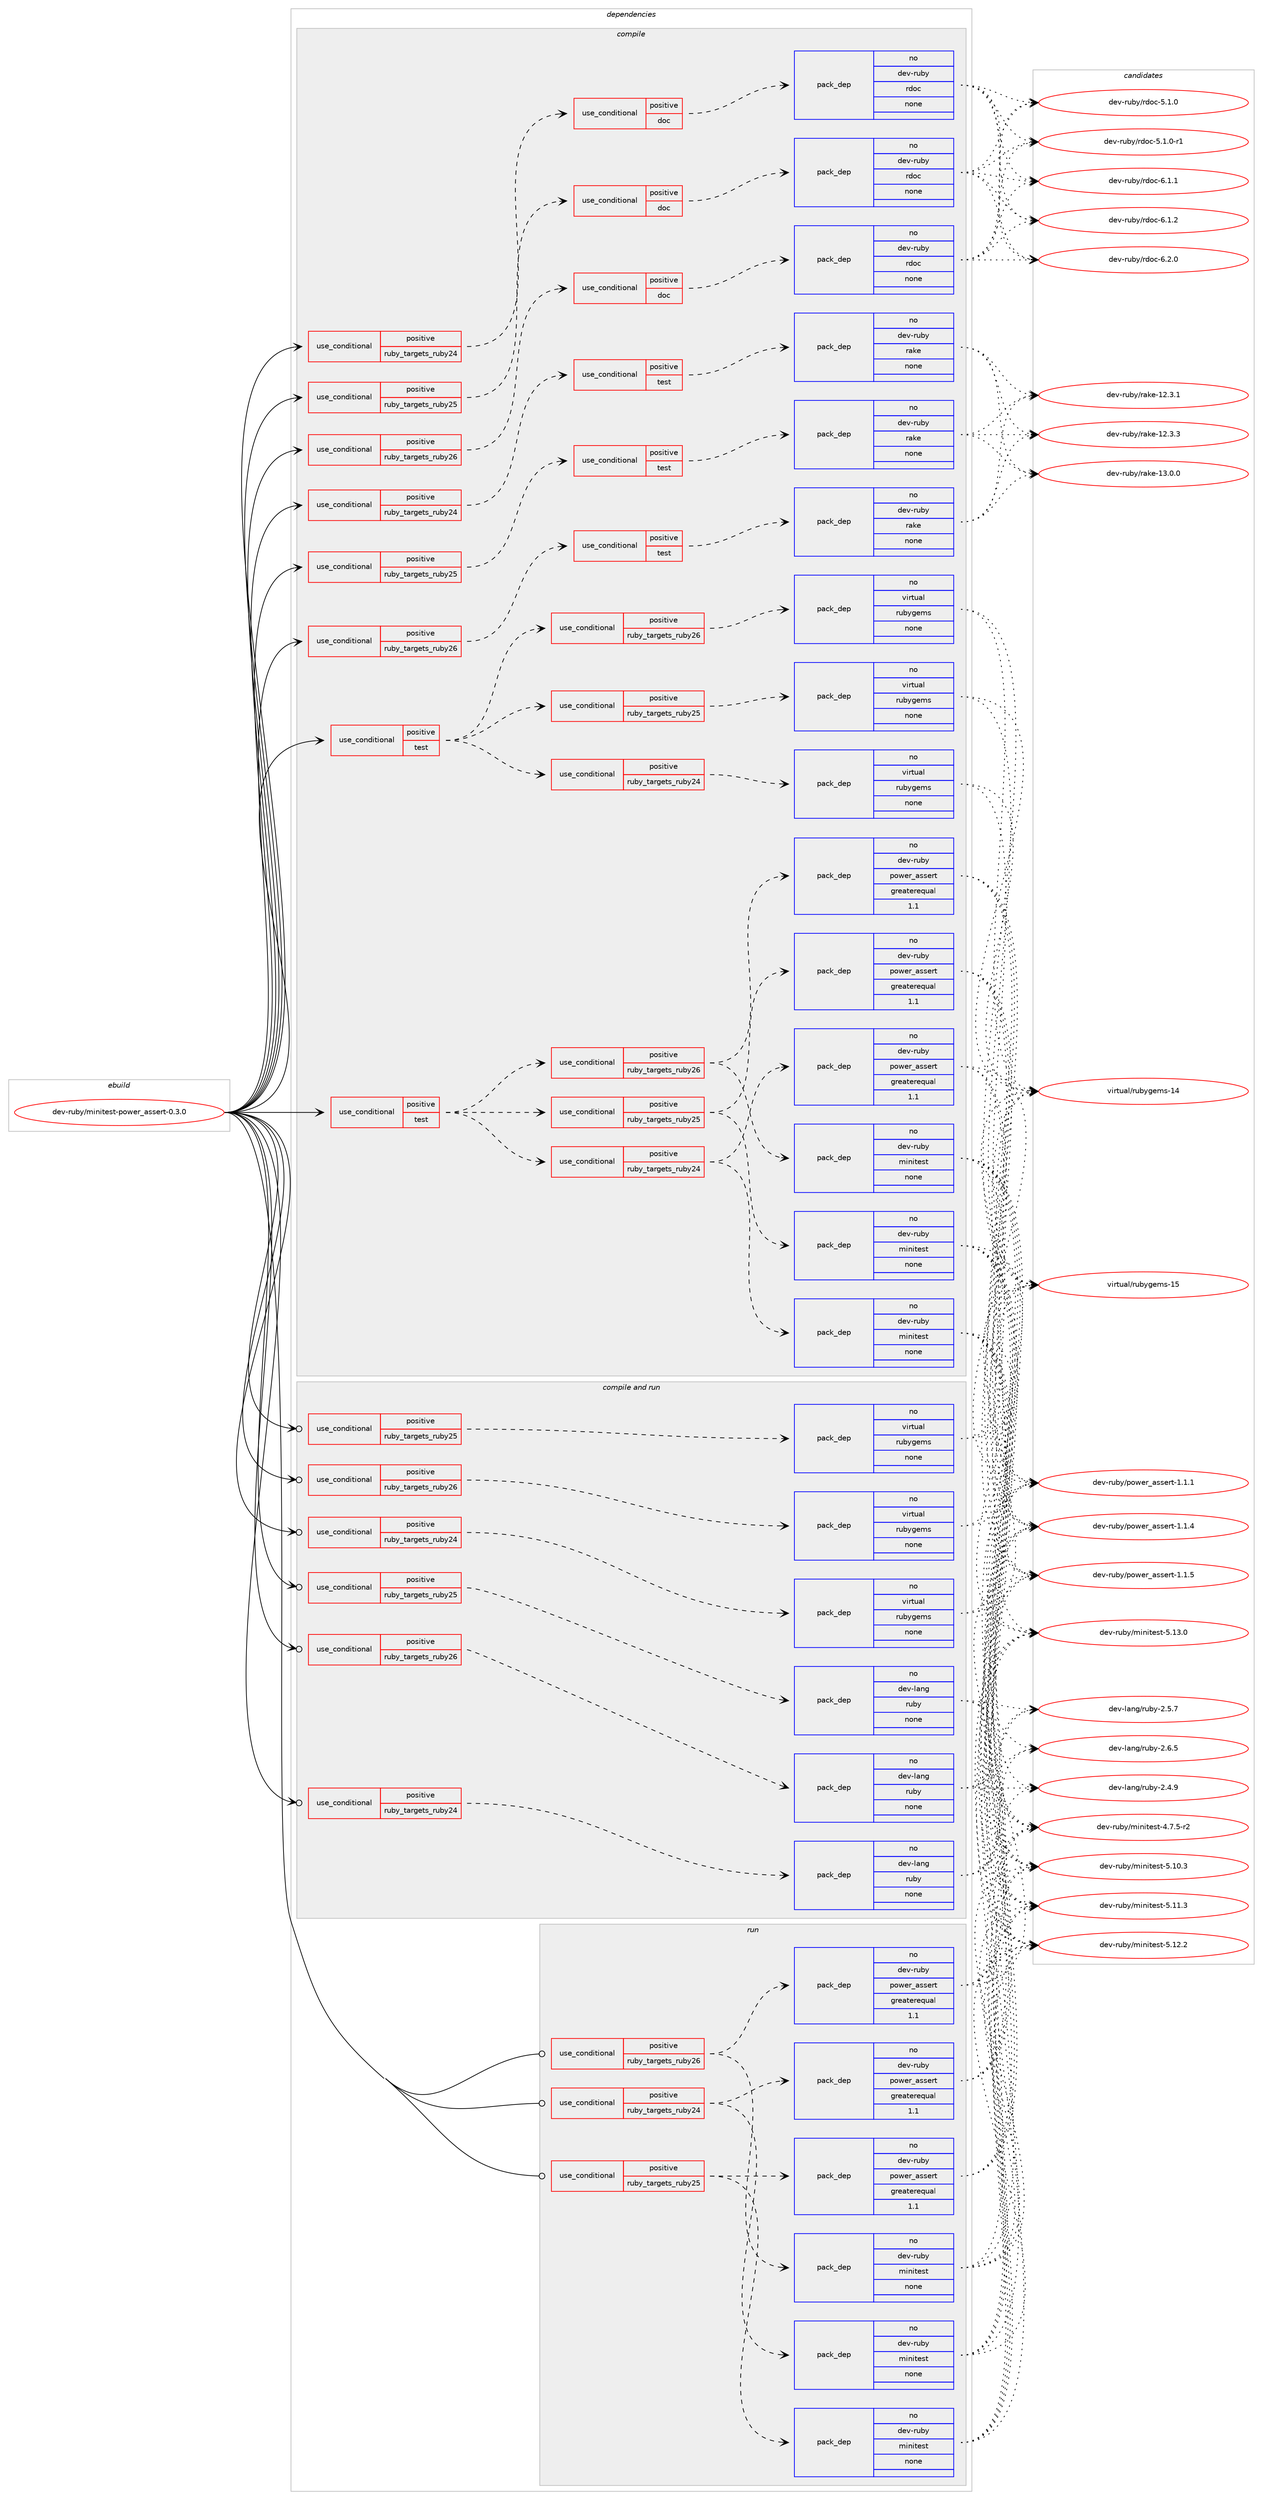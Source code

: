 digraph prolog {

# *************
# Graph options
# *************

newrank=true;
concentrate=true;
compound=true;
graph [rankdir=LR,fontname=Helvetica,fontsize=10,ranksep=1.5];#, ranksep=2.5, nodesep=0.2];
edge  [arrowhead=vee];
node  [fontname=Helvetica,fontsize=10];

# **********
# The ebuild
# **********

subgraph cluster_leftcol {
color=gray;
rank=same;
label=<<i>ebuild</i>>;
id [label="dev-ruby/minitest-power_assert-0.3.0", color=red, width=4, href="../dev-ruby/minitest-power_assert-0.3.0.svg"];
}

# ****************
# The dependencies
# ****************

subgraph cluster_midcol {
color=gray;
label=<<i>dependencies</i>>;
subgraph cluster_compile {
fillcolor="#eeeeee";
style=filled;
label=<<i>compile</i>>;
subgraph cond167976 {
dependency696019 [label=<<TABLE BORDER="0" CELLBORDER="1" CELLSPACING="0" CELLPADDING="4"><TR><TD ROWSPAN="3" CELLPADDING="10">use_conditional</TD></TR><TR><TD>positive</TD></TR><TR><TD>ruby_targets_ruby24</TD></TR></TABLE>>, shape=none, color=red];
subgraph cond167977 {
dependency696020 [label=<<TABLE BORDER="0" CELLBORDER="1" CELLSPACING="0" CELLPADDING="4"><TR><TD ROWSPAN="3" CELLPADDING="10">use_conditional</TD></TR><TR><TD>positive</TD></TR><TR><TD>doc</TD></TR></TABLE>>, shape=none, color=red];
subgraph pack516058 {
dependency696021 [label=<<TABLE BORDER="0" CELLBORDER="1" CELLSPACING="0" CELLPADDING="4" WIDTH="220"><TR><TD ROWSPAN="6" CELLPADDING="30">pack_dep</TD></TR><TR><TD WIDTH="110">no</TD></TR><TR><TD>dev-ruby</TD></TR><TR><TD>rdoc</TD></TR><TR><TD>none</TD></TR><TR><TD></TD></TR></TABLE>>, shape=none, color=blue];
}
dependency696020:e -> dependency696021:w [weight=20,style="dashed",arrowhead="vee"];
}
dependency696019:e -> dependency696020:w [weight=20,style="dashed",arrowhead="vee"];
}
id:e -> dependency696019:w [weight=20,style="solid",arrowhead="vee"];
subgraph cond167978 {
dependency696022 [label=<<TABLE BORDER="0" CELLBORDER="1" CELLSPACING="0" CELLPADDING="4"><TR><TD ROWSPAN="3" CELLPADDING="10">use_conditional</TD></TR><TR><TD>positive</TD></TR><TR><TD>ruby_targets_ruby24</TD></TR></TABLE>>, shape=none, color=red];
subgraph cond167979 {
dependency696023 [label=<<TABLE BORDER="0" CELLBORDER="1" CELLSPACING="0" CELLPADDING="4"><TR><TD ROWSPAN="3" CELLPADDING="10">use_conditional</TD></TR><TR><TD>positive</TD></TR><TR><TD>test</TD></TR></TABLE>>, shape=none, color=red];
subgraph pack516059 {
dependency696024 [label=<<TABLE BORDER="0" CELLBORDER="1" CELLSPACING="0" CELLPADDING="4" WIDTH="220"><TR><TD ROWSPAN="6" CELLPADDING="30">pack_dep</TD></TR><TR><TD WIDTH="110">no</TD></TR><TR><TD>dev-ruby</TD></TR><TR><TD>rake</TD></TR><TR><TD>none</TD></TR><TR><TD></TD></TR></TABLE>>, shape=none, color=blue];
}
dependency696023:e -> dependency696024:w [weight=20,style="dashed",arrowhead="vee"];
}
dependency696022:e -> dependency696023:w [weight=20,style="dashed",arrowhead="vee"];
}
id:e -> dependency696022:w [weight=20,style="solid",arrowhead="vee"];
subgraph cond167980 {
dependency696025 [label=<<TABLE BORDER="0" CELLBORDER="1" CELLSPACING="0" CELLPADDING="4"><TR><TD ROWSPAN="3" CELLPADDING="10">use_conditional</TD></TR><TR><TD>positive</TD></TR><TR><TD>ruby_targets_ruby25</TD></TR></TABLE>>, shape=none, color=red];
subgraph cond167981 {
dependency696026 [label=<<TABLE BORDER="0" CELLBORDER="1" CELLSPACING="0" CELLPADDING="4"><TR><TD ROWSPAN="3" CELLPADDING="10">use_conditional</TD></TR><TR><TD>positive</TD></TR><TR><TD>doc</TD></TR></TABLE>>, shape=none, color=red];
subgraph pack516060 {
dependency696027 [label=<<TABLE BORDER="0" CELLBORDER="1" CELLSPACING="0" CELLPADDING="4" WIDTH="220"><TR><TD ROWSPAN="6" CELLPADDING="30">pack_dep</TD></TR><TR><TD WIDTH="110">no</TD></TR><TR><TD>dev-ruby</TD></TR><TR><TD>rdoc</TD></TR><TR><TD>none</TD></TR><TR><TD></TD></TR></TABLE>>, shape=none, color=blue];
}
dependency696026:e -> dependency696027:w [weight=20,style="dashed",arrowhead="vee"];
}
dependency696025:e -> dependency696026:w [weight=20,style="dashed",arrowhead="vee"];
}
id:e -> dependency696025:w [weight=20,style="solid",arrowhead="vee"];
subgraph cond167982 {
dependency696028 [label=<<TABLE BORDER="0" CELLBORDER="1" CELLSPACING="0" CELLPADDING="4"><TR><TD ROWSPAN="3" CELLPADDING="10">use_conditional</TD></TR><TR><TD>positive</TD></TR><TR><TD>ruby_targets_ruby25</TD></TR></TABLE>>, shape=none, color=red];
subgraph cond167983 {
dependency696029 [label=<<TABLE BORDER="0" CELLBORDER="1" CELLSPACING="0" CELLPADDING="4"><TR><TD ROWSPAN="3" CELLPADDING="10">use_conditional</TD></TR><TR><TD>positive</TD></TR><TR><TD>test</TD></TR></TABLE>>, shape=none, color=red];
subgraph pack516061 {
dependency696030 [label=<<TABLE BORDER="0" CELLBORDER="1" CELLSPACING="0" CELLPADDING="4" WIDTH="220"><TR><TD ROWSPAN="6" CELLPADDING="30">pack_dep</TD></TR><TR><TD WIDTH="110">no</TD></TR><TR><TD>dev-ruby</TD></TR><TR><TD>rake</TD></TR><TR><TD>none</TD></TR><TR><TD></TD></TR></TABLE>>, shape=none, color=blue];
}
dependency696029:e -> dependency696030:w [weight=20,style="dashed",arrowhead="vee"];
}
dependency696028:e -> dependency696029:w [weight=20,style="dashed",arrowhead="vee"];
}
id:e -> dependency696028:w [weight=20,style="solid",arrowhead="vee"];
subgraph cond167984 {
dependency696031 [label=<<TABLE BORDER="0" CELLBORDER="1" CELLSPACING="0" CELLPADDING="4"><TR><TD ROWSPAN="3" CELLPADDING="10">use_conditional</TD></TR><TR><TD>positive</TD></TR><TR><TD>ruby_targets_ruby26</TD></TR></TABLE>>, shape=none, color=red];
subgraph cond167985 {
dependency696032 [label=<<TABLE BORDER="0" CELLBORDER="1" CELLSPACING="0" CELLPADDING="4"><TR><TD ROWSPAN="3" CELLPADDING="10">use_conditional</TD></TR><TR><TD>positive</TD></TR><TR><TD>doc</TD></TR></TABLE>>, shape=none, color=red];
subgraph pack516062 {
dependency696033 [label=<<TABLE BORDER="0" CELLBORDER="1" CELLSPACING="0" CELLPADDING="4" WIDTH="220"><TR><TD ROWSPAN="6" CELLPADDING="30">pack_dep</TD></TR><TR><TD WIDTH="110">no</TD></TR><TR><TD>dev-ruby</TD></TR><TR><TD>rdoc</TD></TR><TR><TD>none</TD></TR><TR><TD></TD></TR></TABLE>>, shape=none, color=blue];
}
dependency696032:e -> dependency696033:w [weight=20,style="dashed",arrowhead="vee"];
}
dependency696031:e -> dependency696032:w [weight=20,style="dashed",arrowhead="vee"];
}
id:e -> dependency696031:w [weight=20,style="solid",arrowhead="vee"];
subgraph cond167986 {
dependency696034 [label=<<TABLE BORDER="0" CELLBORDER="1" CELLSPACING="0" CELLPADDING="4"><TR><TD ROWSPAN="3" CELLPADDING="10">use_conditional</TD></TR><TR><TD>positive</TD></TR><TR><TD>ruby_targets_ruby26</TD></TR></TABLE>>, shape=none, color=red];
subgraph cond167987 {
dependency696035 [label=<<TABLE BORDER="0" CELLBORDER="1" CELLSPACING="0" CELLPADDING="4"><TR><TD ROWSPAN="3" CELLPADDING="10">use_conditional</TD></TR><TR><TD>positive</TD></TR><TR><TD>test</TD></TR></TABLE>>, shape=none, color=red];
subgraph pack516063 {
dependency696036 [label=<<TABLE BORDER="0" CELLBORDER="1" CELLSPACING="0" CELLPADDING="4" WIDTH="220"><TR><TD ROWSPAN="6" CELLPADDING="30">pack_dep</TD></TR><TR><TD WIDTH="110">no</TD></TR><TR><TD>dev-ruby</TD></TR><TR><TD>rake</TD></TR><TR><TD>none</TD></TR><TR><TD></TD></TR></TABLE>>, shape=none, color=blue];
}
dependency696035:e -> dependency696036:w [weight=20,style="dashed",arrowhead="vee"];
}
dependency696034:e -> dependency696035:w [weight=20,style="dashed",arrowhead="vee"];
}
id:e -> dependency696034:w [weight=20,style="solid",arrowhead="vee"];
subgraph cond167988 {
dependency696037 [label=<<TABLE BORDER="0" CELLBORDER="1" CELLSPACING="0" CELLPADDING="4"><TR><TD ROWSPAN="3" CELLPADDING="10">use_conditional</TD></TR><TR><TD>positive</TD></TR><TR><TD>test</TD></TR></TABLE>>, shape=none, color=red];
subgraph cond167989 {
dependency696038 [label=<<TABLE BORDER="0" CELLBORDER="1" CELLSPACING="0" CELLPADDING="4"><TR><TD ROWSPAN="3" CELLPADDING="10">use_conditional</TD></TR><TR><TD>positive</TD></TR><TR><TD>ruby_targets_ruby24</TD></TR></TABLE>>, shape=none, color=red];
subgraph pack516064 {
dependency696039 [label=<<TABLE BORDER="0" CELLBORDER="1" CELLSPACING="0" CELLPADDING="4" WIDTH="220"><TR><TD ROWSPAN="6" CELLPADDING="30">pack_dep</TD></TR><TR><TD WIDTH="110">no</TD></TR><TR><TD>dev-ruby</TD></TR><TR><TD>minitest</TD></TR><TR><TD>none</TD></TR><TR><TD></TD></TR></TABLE>>, shape=none, color=blue];
}
dependency696038:e -> dependency696039:w [weight=20,style="dashed",arrowhead="vee"];
subgraph pack516065 {
dependency696040 [label=<<TABLE BORDER="0" CELLBORDER="1" CELLSPACING="0" CELLPADDING="4" WIDTH="220"><TR><TD ROWSPAN="6" CELLPADDING="30">pack_dep</TD></TR><TR><TD WIDTH="110">no</TD></TR><TR><TD>dev-ruby</TD></TR><TR><TD>power_assert</TD></TR><TR><TD>greaterequal</TD></TR><TR><TD>1.1</TD></TR></TABLE>>, shape=none, color=blue];
}
dependency696038:e -> dependency696040:w [weight=20,style="dashed",arrowhead="vee"];
}
dependency696037:e -> dependency696038:w [weight=20,style="dashed",arrowhead="vee"];
subgraph cond167990 {
dependency696041 [label=<<TABLE BORDER="0" CELLBORDER="1" CELLSPACING="0" CELLPADDING="4"><TR><TD ROWSPAN="3" CELLPADDING="10">use_conditional</TD></TR><TR><TD>positive</TD></TR><TR><TD>ruby_targets_ruby25</TD></TR></TABLE>>, shape=none, color=red];
subgraph pack516066 {
dependency696042 [label=<<TABLE BORDER="0" CELLBORDER="1" CELLSPACING="0" CELLPADDING="4" WIDTH="220"><TR><TD ROWSPAN="6" CELLPADDING="30">pack_dep</TD></TR><TR><TD WIDTH="110">no</TD></TR><TR><TD>dev-ruby</TD></TR><TR><TD>minitest</TD></TR><TR><TD>none</TD></TR><TR><TD></TD></TR></TABLE>>, shape=none, color=blue];
}
dependency696041:e -> dependency696042:w [weight=20,style="dashed",arrowhead="vee"];
subgraph pack516067 {
dependency696043 [label=<<TABLE BORDER="0" CELLBORDER="1" CELLSPACING="0" CELLPADDING="4" WIDTH="220"><TR><TD ROWSPAN="6" CELLPADDING="30">pack_dep</TD></TR><TR><TD WIDTH="110">no</TD></TR><TR><TD>dev-ruby</TD></TR><TR><TD>power_assert</TD></TR><TR><TD>greaterequal</TD></TR><TR><TD>1.1</TD></TR></TABLE>>, shape=none, color=blue];
}
dependency696041:e -> dependency696043:w [weight=20,style="dashed",arrowhead="vee"];
}
dependency696037:e -> dependency696041:w [weight=20,style="dashed",arrowhead="vee"];
subgraph cond167991 {
dependency696044 [label=<<TABLE BORDER="0" CELLBORDER="1" CELLSPACING="0" CELLPADDING="4"><TR><TD ROWSPAN="3" CELLPADDING="10">use_conditional</TD></TR><TR><TD>positive</TD></TR><TR><TD>ruby_targets_ruby26</TD></TR></TABLE>>, shape=none, color=red];
subgraph pack516068 {
dependency696045 [label=<<TABLE BORDER="0" CELLBORDER="1" CELLSPACING="0" CELLPADDING="4" WIDTH="220"><TR><TD ROWSPAN="6" CELLPADDING="30">pack_dep</TD></TR><TR><TD WIDTH="110">no</TD></TR><TR><TD>dev-ruby</TD></TR><TR><TD>minitest</TD></TR><TR><TD>none</TD></TR><TR><TD></TD></TR></TABLE>>, shape=none, color=blue];
}
dependency696044:e -> dependency696045:w [weight=20,style="dashed",arrowhead="vee"];
subgraph pack516069 {
dependency696046 [label=<<TABLE BORDER="0" CELLBORDER="1" CELLSPACING="0" CELLPADDING="4" WIDTH="220"><TR><TD ROWSPAN="6" CELLPADDING="30">pack_dep</TD></TR><TR><TD WIDTH="110">no</TD></TR><TR><TD>dev-ruby</TD></TR><TR><TD>power_assert</TD></TR><TR><TD>greaterequal</TD></TR><TR><TD>1.1</TD></TR></TABLE>>, shape=none, color=blue];
}
dependency696044:e -> dependency696046:w [weight=20,style="dashed",arrowhead="vee"];
}
dependency696037:e -> dependency696044:w [weight=20,style="dashed",arrowhead="vee"];
}
id:e -> dependency696037:w [weight=20,style="solid",arrowhead="vee"];
subgraph cond167992 {
dependency696047 [label=<<TABLE BORDER="0" CELLBORDER="1" CELLSPACING="0" CELLPADDING="4"><TR><TD ROWSPAN="3" CELLPADDING="10">use_conditional</TD></TR><TR><TD>positive</TD></TR><TR><TD>test</TD></TR></TABLE>>, shape=none, color=red];
subgraph cond167993 {
dependency696048 [label=<<TABLE BORDER="0" CELLBORDER="1" CELLSPACING="0" CELLPADDING="4"><TR><TD ROWSPAN="3" CELLPADDING="10">use_conditional</TD></TR><TR><TD>positive</TD></TR><TR><TD>ruby_targets_ruby24</TD></TR></TABLE>>, shape=none, color=red];
subgraph pack516070 {
dependency696049 [label=<<TABLE BORDER="0" CELLBORDER="1" CELLSPACING="0" CELLPADDING="4" WIDTH="220"><TR><TD ROWSPAN="6" CELLPADDING="30">pack_dep</TD></TR><TR><TD WIDTH="110">no</TD></TR><TR><TD>virtual</TD></TR><TR><TD>rubygems</TD></TR><TR><TD>none</TD></TR><TR><TD></TD></TR></TABLE>>, shape=none, color=blue];
}
dependency696048:e -> dependency696049:w [weight=20,style="dashed",arrowhead="vee"];
}
dependency696047:e -> dependency696048:w [weight=20,style="dashed",arrowhead="vee"];
subgraph cond167994 {
dependency696050 [label=<<TABLE BORDER="0" CELLBORDER="1" CELLSPACING="0" CELLPADDING="4"><TR><TD ROWSPAN="3" CELLPADDING="10">use_conditional</TD></TR><TR><TD>positive</TD></TR><TR><TD>ruby_targets_ruby25</TD></TR></TABLE>>, shape=none, color=red];
subgraph pack516071 {
dependency696051 [label=<<TABLE BORDER="0" CELLBORDER="1" CELLSPACING="0" CELLPADDING="4" WIDTH="220"><TR><TD ROWSPAN="6" CELLPADDING="30">pack_dep</TD></TR><TR><TD WIDTH="110">no</TD></TR><TR><TD>virtual</TD></TR><TR><TD>rubygems</TD></TR><TR><TD>none</TD></TR><TR><TD></TD></TR></TABLE>>, shape=none, color=blue];
}
dependency696050:e -> dependency696051:w [weight=20,style="dashed",arrowhead="vee"];
}
dependency696047:e -> dependency696050:w [weight=20,style="dashed",arrowhead="vee"];
subgraph cond167995 {
dependency696052 [label=<<TABLE BORDER="0" CELLBORDER="1" CELLSPACING="0" CELLPADDING="4"><TR><TD ROWSPAN="3" CELLPADDING="10">use_conditional</TD></TR><TR><TD>positive</TD></TR><TR><TD>ruby_targets_ruby26</TD></TR></TABLE>>, shape=none, color=red];
subgraph pack516072 {
dependency696053 [label=<<TABLE BORDER="0" CELLBORDER="1" CELLSPACING="0" CELLPADDING="4" WIDTH="220"><TR><TD ROWSPAN="6" CELLPADDING="30">pack_dep</TD></TR><TR><TD WIDTH="110">no</TD></TR><TR><TD>virtual</TD></TR><TR><TD>rubygems</TD></TR><TR><TD>none</TD></TR><TR><TD></TD></TR></TABLE>>, shape=none, color=blue];
}
dependency696052:e -> dependency696053:w [weight=20,style="dashed",arrowhead="vee"];
}
dependency696047:e -> dependency696052:w [weight=20,style="dashed",arrowhead="vee"];
}
id:e -> dependency696047:w [weight=20,style="solid",arrowhead="vee"];
}
subgraph cluster_compileandrun {
fillcolor="#eeeeee";
style=filled;
label=<<i>compile and run</i>>;
subgraph cond167996 {
dependency696054 [label=<<TABLE BORDER="0" CELLBORDER="1" CELLSPACING="0" CELLPADDING="4"><TR><TD ROWSPAN="3" CELLPADDING="10">use_conditional</TD></TR><TR><TD>positive</TD></TR><TR><TD>ruby_targets_ruby24</TD></TR></TABLE>>, shape=none, color=red];
subgraph pack516073 {
dependency696055 [label=<<TABLE BORDER="0" CELLBORDER="1" CELLSPACING="0" CELLPADDING="4" WIDTH="220"><TR><TD ROWSPAN="6" CELLPADDING="30">pack_dep</TD></TR><TR><TD WIDTH="110">no</TD></TR><TR><TD>dev-lang</TD></TR><TR><TD>ruby</TD></TR><TR><TD>none</TD></TR><TR><TD></TD></TR></TABLE>>, shape=none, color=blue];
}
dependency696054:e -> dependency696055:w [weight=20,style="dashed",arrowhead="vee"];
}
id:e -> dependency696054:w [weight=20,style="solid",arrowhead="odotvee"];
subgraph cond167997 {
dependency696056 [label=<<TABLE BORDER="0" CELLBORDER="1" CELLSPACING="0" CELLPADDING="4"><TR><TD ROWSPAN="3" CELLPADDING="10">use_conditional</TD></TR><TR><TD>positive</TD></TR><TR><TD>ruby_targets_ruby24</TD></TR></TABLE>>, shape=none, color=red];
subgraph pack516074 {
dependency696057 [label=<<TABLE BORDER="0" CELLBORDER="1" CELLSPACING="0" CELLPADDING="4" WIDTH="220"><TR><TD ROWSPAN="6" CELLPADDING="30">pack_dep</TD></TR><TR><TD WIDTH="110">no</TD></TR><TR><TD>virtual</TD></TR><TR><TD>rubygems</TD></TR><TR><TD>none</TD></TR><TR><TD></TD></TR></TABLE>>, shape=none, color=blue];
}
dependency696056:e -> dependency696057:w [weight=20,style="dashed",arrowhead="vee"];
}
id:e -> dependency696056:w [weight=20,style="solid",arrowhead="odotvee"];
subgraph cond167998 {
dependency696058 [label=<<TABLE BORDER="0" CELLBORDER="1" CELLSPACING="0" CELLPADDING="4"><TR><TD ROWSPAN="3" CELLPADDING="10">use_conditional</TD></TR><TR><TD>positive</TD></TR><TR><TD>ruby_targets_ruby25</TD></TR></TABLE>>, shape=none, color=red];
subgraph pack516075 {
dependency696059 [label=<<TABLE BORDER="0" CELLBORDER="1" CELLSPACING="0" CELLPADDING="4" WIDTH="220"><TR><TD ROWSPAN="6" CELLPADDING="30">pack_dep</TD></TR><TR><TD WIDTH="110">no</TD></TR><TR><TD>dev-lang</TD></TR><TR><TD>ruby</TD></TR><TR><TD>none</TD></TR><TR><TD></TD></TR></TABLE>>, shape=none, color=blue];
}
dependency696058:e -> dependency696059:w [weight=20,style="dashed",arrowhead="vee"];
}
id:e -> dependency696058:w [weight=20,style="solid",arrowhead="odotvee"];
subgraph cond167999 {
dependency696060 [label=<<TABLE BORDER="0" CELLBORDER="1" CELLSPACING="0" CELLPADDING="4"><TR><TD ROWSPAN="3" CELLPADDING="10">use_conditional</TD></TR><TR><TD>positive</TD></TR><TR><TD>ruby_targets_ruby25</TD></TR></TABLE>>, shape=none, color=red];
subgraph pack516076 {
dependency696061 [label=<<TABLE BORDER="0" CELLBORDER="1" CELLSPACING="0" CELLPADDING="4" WIDTH="220"><TR><TD ROWSPAN="6" CELLPADDING="30">pack_dep</TD></TR><TR><TD WIDTH="110">no</TD></TR><TR><TD>virtual</TD></TR><TR><TD>rubygems</TD></TR><TR><TD>none</TD></TR><TR><TD></TD></TR></TABLE>>, shape=none, color=blue];
}
dependency696060:e -> dependency696061:w [weight=20,style="dashed",arrowhead="vee"];
}
id:e -> dependency696060:w [weight=20,style="solid",arrowhead="odotvee"];
subgraph cond168000 {
dependency696062 [label=<<TABLE BORDER="0" CELLBORDER="1" CELLSPACING="0" CELLPADDING="4"><TR><TD ROWSPAN="3" CELLPADDING="10">use_conditional</TD></TR><TR><TD>positive</TD></TR><TR><TD>ruby_targets_ruby26</TD></TR></TABLE>>, shape=none, color=red];
subgraph pack516077 {
dependency696063 [label=<<TABLE BORDER="0" CELLBORDER="1" CELLSPACING="0" CELLPADDING="4" WIDTH="220"><TR><TD ROWSPAN="6" CELLPADDING="30">pack_dep</TD></TR><TR><TD WIDTH="110">no</TD></TR><TR><TD>dev-lang</TD></TR><TR><TD>ruby</TD></TR><TR><TD>none</TD></TR><TR><TD></TD></TR></TABLE>>, shape=none, color=blue];
}
dependency696062:e -> dependency696063:w [weight=20,style="dashed",arrowhead="vee"];
}
id:e -> dependency696062:w [weight=20,style="solid",arrowhead="odotvee"];
subgraph cond168001 {
dependency696064 [label=<<TABLE BORDER="0" CELLBORDER="1" CELLSPACING="0" CELLPADDING="4"><TR><TD ROWSPAN="3" CELLPADDING="10">use_conditional</TD></TR><TR><TD>positive</TD></TR><TR><TD>ruby_targets_ruby26</TD></TR></TABLE>>, shape=none, color=red];
subgraph pack516078 {
dependency696065 [label=<<TABLE BORDER="0" CELLBORDER="1" CELLSPACING="0" CELLPADDING="4" WIDTH="220"><TR><TD ROWSPAN="6" CELLPADDING="30">pack_dep</TD></TR><TR><TD WIDTH="110">no</TD></TR><TR><TD>virtual</TD></TR><TR><TD>rubygems</TD></TR><TR><TD>none</TD></TR><TR><TD></TD></TR></TABLE>>, shape=none, color=blue];
}
dependency696064:e -> dependency696065:w [weight=20,style="dashed",arrowhead="vee"];
}
id:e -> dependency696064:w [weight=20,style="solid",arrowhead="odotvee"];
}
subgraph cluster_run {
fillcolor="#eeeeee";
style=filled;
label=<<i>run</i>>;
subgraph cond168002 {
dependency696066 [label=<<TABLE BORDER="0" CELLBORDER="1" CELLSPACING="0" CELLPADDING="4"><TR><TD ROWSPAN="3" CELLPADDING="10">use_conditional</TD></TR><TR><TD>positive</TD></TR><TR><TD>ruby_targets_ruby24</TD></TR></TABLE>>, shape=none, color=red];
subgraph pack516079 {
dependency696067 [label=<<TABLE BORDER="0" CELLBORDER="1" CELLSPACING="0" CELLPADDING="4" WIDTH="220"><TR><TD ROWSPAN="6" CELLPADDING="30">pack_dep</TD></TR><TR><TD WIDTH="110">no</TD></TR><TR><TD>dev-ruby</TD></TR><TR><TD>minitest</TD></TR><TR><TD>none</TD></TR><TR><TD></TD></TR></TABLE>>, shape=none, color=blue];
}
dependency696066:e -> dependency696067:w [weight=20,style="dashed",arrowhead="vee"];
subgraph pack516080 {
dependency696068 [label=<<TABLE BORDER="0" CELLBORDER="1" CELLSPACING="0" CELLPADDING="4" WIDTH="220"><TR><TD ROWSPAN="6" CELLPADDING="30">pack_dep</TD></TR><TR><TD WIDTH="110">no</TD></TR><TR><TD>dev-ruby</TD></TR><TR><TD>power_assert</TD></TR><TR><TD>greaterequal</TD></TR><TR><TD>1.1</TD></TR></TABLE>>, shape=none, color=blue];
}
dependency696066:e -> dependency696068:w [weight=20,style="dashed",arrowhead="vee"];
}
id:e -> dependency696066:w [weight=20,style="solid",arrowhead="odot"];
subgraph cond168003 {
dependency696069 [label=<<TABLE BORDER="0" CELLBORDER="1" CELLSPACING="0" CELLPADDING="4"><TR><TD ROWSPAN="3" CELLPADDING="10">use_conditional</TD></TR><TR><TD>positive</TD></TR><TR><TD>ruby_targets_ruby25</TD></TR></TABLE>>, shape=none, color=red];
subgraph pack516081 {
dependency696070 [label=<<TABLE BORDER="0" CELLBORDER="1" CELLSPACING="0" CELLPADDING="4" WIDTH="220"><TR><TD ROWSPAN="6" CELLPADDING="30">pack_dep</TD></TR><TR><TD WIDTH="110">no</TD></TR><TR><TD>dev-ruby</TD></TR><TR><TD>minitest</TD></TR><TR><TD>none</TD></TR><TR><TD></TD></TR></TABLE>>, shape=none, color=blue];
}
dependency696069:e -> dependency696070:w [weight=20,style="dashed",arrowhead="vee"];
subgraph pack516082 {
dependency696071 [label=<<TABLE BORDER="0" CELLBORDER="1" CELLSPACING="0" CELLPADDING="4" WIDTH="220"><TR><TD ROWSPAN="6" CELLPADDING="30">pack_dep</TD></TR><TR><TD WIDTH="110">no</TD></TR><TR><TD>dev-ruby</TD></TR><TR><TD>power_assert</TD></TR><TR><TD>greaterequal</TD></TR><TR><TD>1.1</TD></TR></TABLE>>, shape=none, color=blue];
}
dependency696069:e -> dependency696071:w [weight=20,style="dashed",arrowhead="vee"];
}
id:e -> dependency696069:w [weight=20,style="solid",arrowhead="odot"];
subgraph cond168004 {
dependency696072 [label=<<TABLE BORDER="0" CELLBORDER="1" CELLSPACING="0" CELLPADDING="4"><TR><TD ROWSPAN="3" CELLPADDING="10">use_conditional</TD></TR><TR><TD>positive</TD></TR><TR><TD>ruby_targets_ruby26</TD></TR></TABLE>>, shape=none, color=red];
subgraph pack516083 {
dependency696073 [label=<<TABLE BORDER="0" CELLBORDER="1" CELLSPACING="0" CELLPADDING="4" WIDTH="220"><TR><TD ROWSPAN="6" CELLPADDING="30">pack_dep</TD></TR><TR><TD WIDTH="110">no</TD></TR><TR><TD>dev-ruby</TD></TR><TR><TD>minitest</TD></TR><TR><TD>none</TD></TR><TR><TD></TD></TR></TABLE>>, shape=none, color=blue];
}
dependency696072:e -> dependency696073:w [weight=20,style="dashed",arrowhead="vee"];
subgraph pack516084 {
dependency696074 [label=<<TABLE BORDER="0" CELLBORDER="1" CELLSPACING="0" CELLPADDING="4" WIDTH="220"><TR><TD ROWSPAN="6" CELLPADDING="30">pack_dep</TD></TR><TR><TD WIDTH="110">no</TD></TR><TR><TD>dev-ruby</TD></TR><TR><TD>power_assert</TD></TR><TR><TD>greaterequal</TD></TR><TR><TD>1.1</TD></TR></TABLE>>, shape=none, color=blue];
}
dependency696072:e -> dependency696074:w [weight=20,style="dashed",arrowhead="vee"];
}
id:e -> dependency696072:w [weight=20,style="solid",arrowhead="odot"];
}
}

# **************
# The candidates
# **************

subgraph cluster_choices {
rank=same;
color=gray;
label=<<i>candidates</i>>;

subgraph choice516058 {
color=black;
nodesep=1;
choice10010111845114117981214711410011199455346494648 [label="dev-ruby/rdoc-5.1.0", color=red, width=4,href="../dev-ruby/rdoc-5.1.0.svg"];
choice100101118451141179812147114100111994553464946484511449 [label="dev-ruby/rdoc-5.1.0-r1", color=red, width=4,href="../dev-ruby/rdoc-5.1.0-r1.svg"];
choice10010111845114117981214711410011199455446494649 [label="dev-ruby/rdoc-6.1.1", color=red, width=4,href="../dev-ruby/rdoc-6.1.1.svg"];
choice10010111845114117981214711410011199455446494650 [label="dev-ruby/rdoc-6.1.2", color=red, width=4,href="../dev-ruby/rdoc-6.1.2.svg"];
choice10010111845114117981214711410011199455446504648 [label="dev-ruby/rdoc-6.2.0", color=red, width=4,href="../dev-ruby/rdoc-6.2.0.svg"];
dependency696021:e -> choice10010111845114117981214711410011199455346494648:w [style=dotted,weight="100"];
dependency696021:e -> choice100101118451141179812147114100111994553464946484511449:w [style=dotted,weight="100"];
dependency696021:e -> choice10010111845114117981214711410011199455446494649:w [style=dotted,weight="100"];
dependency696021:e -> choice10010111845114117981214711410011199455446494650:w [style=dotted,weight="100"];
dependency696021:e -> choice10010111845114117981214711410011199455446504648:w [style=dotted,weight="100"];
}
subgraph choice516059 {
color=black;
nodesep=1;
choice1001011184511411798121471149710710145495046514649 [label="dev-ruby/rake-12.3.1", color=red, width=4,href="../dev-ruby/rake-12.3.1.svg"];
choice1001011184511411798121471149710710145495046514651 [label="dev-ruby/rake-12.3.3", color=red, width=4,href="../dev-ruby/rake-12.3.3.svg"];
choice1001011184511411798121471149710710145495146484648 [label="dev-ruby/rake-13.0.0", color=red, width=4,href="../dev-ruby/rake-13.0.0.svg"];
dependency696024:e -> choice1001011184511411798121471149710710145495046514649:w [style=dotted,weight="100"];
dependency696024:e -> choice1001011184511411798121471149710710145495046514651:w [style=dotted,weight="100"];
dependency696024:e -> choice1001011184511411798121471149710710145495146484648:w [style=dotted,weight="100"];
}
subgraph choice516060 {
color=black;
nodesep=1;
choice10010111845114117981214711410011199455346494648 [label="dev-ruby/rdoc-5.1.0", color=red, width=4,href="../dev-ruby/rdoc-5.1.0.svg"];
choice100101118451141179812147114100111994553464946484511449 [label="dev-ruby/rdoc-5.1.0-r1", color=red, width=4,href="../dev-ruby/rdoc-5.1.0-r1.svg"];
choice10010111845114117981214711410011199455446494649 [label="dev-ruby/rdoc-6.1.1", color=red, width=4,href="../dev-ruby/rdoc-6.1.1.svg"];
choice10010111845114117981214711410011199455446494650 [label="dev-ruby/rdoc-6.1.2", color=red, width=4,href="../dev-ruby/rdoc-6.1.2.svg"];
choice10010111845114117981214711410011199455446504648 [label="dev-ruby/rdoc-6.2.0", color=red, width=4,href="../dev-ruby/rdoc-6.2.0.svg"];
dependency696027:e -> choice10010111845114117981214711410011199455346494648:w [style=dotted,weight="100"];
dependency696027:e -> choice100101118451141179812147114100111994553464946484511449:w [style=dotted,weight="100"];
dependency696027:e -> choice10010111845114117981214711410011199455446494649:w [style=dotted,weight="100"];
dependency696027:e -> choice10010111845114117981214711410011199455446494650:w [style=dotted,weight="100"];
dependency696027:e -> choice10010111845114117981214711410011199455446504648:w [style=dotted,weight="100"];
}
subgraph choice516061 {
color=black;
nodesep=1;
choice1001011184511411798121471149710710145495046514649 [label="dev-ruby/rake-12.3.1", color=red, width=4,href="../dev-ruby/rake-12.3.1.svg"];
choice1001011184511411798121471149710710145495046514651 [label="dev-ruby/rake-12.3.3", color=red, width=4,href="../dev-ruby/rake-12.3.3.svg"];
choice1001011184511411798121471149710710145495146484648 [label="dev-ruby/rake-13.0.0", color=red, width=4,href="../dev-ruby/rake-13.0.0.svg"];
dependency696030:e -> choice1001011184511411798121471149710710145495046514649:w [style=dotted,weight="100"];
dependency696030:e -> choice1001011184511411798121471149710710145495046514651:w [style=dotted,weight="100"];
dependency696030:e -> choice1001011184511411798121471149710710145495146484648:w [style=dotted,weight="100"];
}
subgraph choice516062 {
color=black;
nodesep=1;
choice10010111845114117981214711410011199455346494648 [label="dev-ruby/rdoc-5.1.0", color=red, width=4,href="../dev-ruby/rdoc-5.1.0.svg"];
choice100101118451141179812147114100111994553464946484511449 [label="dev-ruby/rdoc-5.1.0-r1", color=red, width=4,href="../dev-ruby/rdoc-5.1.0-r1.svg"];
choice10010111845114117981214711410011199455446494649 [label="dev-ruby/rdoc-6.1.1", color=red, width=4,href="../dev-ruby/rdoc-6.1.1.svg"];
choice10010111845114117981214711410011199455446494650 [label="dev-ruby/rdoc-6.1.2", color=red, width=4,href="../dev-ruby/rdoc-6.1.2.svg"];
choice10010111845114117981214711410011199455446504648 [label="dev-ruby/rdoc-6.2.0", color=red, width=4,href="../dev-ruby/rdoc-6.2.0.svg"];
dependency696033:e -> choice10010111845114117981214711410011199455346494648:w [style=dotted,weight="100"];
dependency696033:e -> choice100101118451141179812147114100111994553464946484511449:w [style=dotted,weight="100"];
dependency696033:e -> choice10010111845114117981214711410011199455446494649:w [style=dotted,weight="100"];
dependency696033:e -> choice10010111845114117981214711410011199455446494650:w [style=dotted,weight="100"];
dependency696033:e -> choice10010111845114117981214711410011199455446504648:w [style=dotted,weight="100"];
}
subgraph choice516063 {
color=black;
nodesep=1;
choice1001011184511411798121471149710710145495046514649 [label="dev-ruby/rake-12.3.1", color=red, width=4,href="../dev-ruby/rake-12.3.1.svg"];
choice1001011184511411798121471149710710145495046514651 [label="dev-ruby/rake-12.3.3", color=red, width=4,href="../dev-ruby/rake-12.3.3.svg"];
choice1001011184511411798121471149710710145495146484648 [label="dev-ruby/rake-13.0.0", color=red, width=4,href="../dev-ruby/rake-13.0.0.svg"];
dependency696036:e -> choice1001011184511411798121471149710710145495046514649:w [style=dotted,weight="100"];
dependency696036:e -> choice1001011184511411798121471149710710145495046514651:w [style=dotted,weight="100"];
dependency696036:e -> choice1001011184511411798121471149710710145495146484648:w [style=dotted,weight="100"];
}
subgraph choice516064 {
color=black;
nodesep=1;
choice1001011184511411798121471091051101051161011151164552465546534511450 [label="dev-ruby/minitest-4.7.5-r2", color=red, width=4,href="../dev-ruby/minitest-4.7.5-r2.svg"];
choice10010111845114117981214710910511010511610111511645534649484651 [label="dev-ruby/minitest-5.10.3", color=red, width=4,href="../dev-ruby/minitest-5.10.3.svg"];
choice10010111845114117981214710910511010511610111511645534649494651 [label="dev-ruby/minitest-5.11.3", color=red, width=4,href="../dev-ruby/minitest-5.11.3.svg"];
choice10010111845114117981214710910511010511610111511645534649504650 [label="dev-ruby/minitest-5.12.2", color=red, width=4,href="../dev-ruby/minitest-5.12.2.svg"];
choice10010111845114117981214710910511010511610111511645534649514648 [label="dev-ruby/minitest-5.13.0", color=red, width=4,href="../dev-ruby/minitest-5.13.0.svg"];
dependency696039:e -> choice1001011184511411798121471091051101051161011151164552465546534511450:w [style=dotted,weight="100"];
dependency696039:e -> choice10010111845114117981214710910511010511610111511645534649484651:w [style=dotted,weight="100"];
dependency696039:e -> choice10010111845114117981214710910511010511610111511645534649494651:w [style=dotted,weight="100"];
dependency696039:e -> choice10010111845114117981214710910511010511610111511645534649504650:w [style=dotted,weight="100"];
dependency696039:e -> choice10010111845114117981214710910511010511610111511645534649514648:w [style=dotted,weight="100"];
}
subgraph choice516065 {
color=black;
nodesep=1;
choice1001011184511411798121471121111191011149597115115101114116454946494649 [label="dev-ruby/power_assert-1.1.1", color=red, width=4,href="../dev-ruby/power_assert-1.1.1.svg"];
choice1001011184511411798121471121111191011149597115115101114116454946494652 [label="dev-ruby/power_assert-1.1.4", color=red, width=4,href="../dev-ruby/power_assert-1.1.4.svg"];
choice1001011184511411798121471121111191011149597115115101114116454946494653 [label="dev-ruby/power_assert-1.1.5", color=red, width=4,href="../dev-ruby/power_assert-1.1.5.svg"];
dependency696040:e -> choice1001011184511411798121471121111191011149597115115101114116454946494649:w [style=dotted,weight="100"];
dependency696040:e -> choice1001011184511411798121471121111191011149597115115101114116454946494652:w [style=dotted,weight="100"];
dependency696040:e -> choice1001011184511411798121471121111191011149597115115101114116454946494653:w [style=dotted,weight="100"];
}
subgraph choice516066 {
color=black;
nodesep=1;
choice1001011184511411798121471091051101051161011151164552465546534511450 [label="dev-ruby/minitest-4.7.5-r2", color=red, width=4,href="../dev-ruby/minitest-4.7.5-r2.svg"];
choice10010111845114117981214710910511010511610111511645534649484651 [label="dev-ruby/minitest-5.10.3", color=red, width=4,href="../dev-ruby/minitest-5.10.3.svg"];
choice10010111845114117981214710910511010511610111511645534649494651 [label="dev-ruby/minitest-5.11.3", color=red, width=4,href="../dev-ruby/minitest-5.11.3.svg"];
choice10010111845114117981214710910511010511610111511645534649504650 [label="dev-ruby/minitest-5.12.2", color=red, width=4,href="../dev-ruby/minitest-5.12.2.svg"];
choice10010111845114117981214710910511010511610111511645534649514648 [label="dev-ruby/minitest-5.13.0", color=red, width=4,href="../dev-ruby/minitest-5.13.0.svg"];
dependency696042:e -> choice1001011184511411798121471091051101051161011151164552465546534511450:w [style=dotted,weight="100"];
dependency696042:e -> choice10010111845114117981214710910511010511610111511645534649484651:w [style=dotted,weight="100"];
dependency696042:e -> choice10010111845114117981214710910511010511610111511645534649494651:w [style=dotted,weight="100"];
dependency696042:e -> choice10010111845114117981214710910511010511610111511645534649504650:w [style=dotted,weight="100"];
dependency696042:e -> choice10010111845114117981214710910511010511610111511645534649514648:w [style=dotted,weight="100"];
}
subgraph choice516067 {
color=black;
nodesep=1;
choice1001011184511411798121471121111191011149597115115101114116454946494649 [label="dev-ruby/power_assert-1.1.1", color=red, width=4,href="../dev-ruby/power_assert-1.1.1.svg"];
choice1001011184511411798121471121111191011149597115115101114116454946494652 [label="dev-ruby/power_assert-1.1.4", color=red, width=4,href="../dev-ruby/power_assert-1.1.4.svg"];
choice1001011184511411798121471121111191011149597115115101114116454946494653 [label="dev-ruby/power_assert-1.1.5", color=red, width=4,href="../dev-ruby/power_assert-1.1.5.svg"];
dependency696043:e -> choice1001011184511411798121471121111191011149597115115101114116454946494649:w [style=dotted,weight="100"];
dependency696043:e -> choice1001011184511411798121471121111191011149597115115101114116454946494652:w [style=dotted,weight="100"];
dependency696043:e -> choice1001011184511411798121471121111191011149597115115101114116454946494653:w [style=dotted,weight="100"];
}
subgraph choice516068 {
color=black;
nodesep=1;
choice1001011184511411798121471091051101051161011151164552465546534511450 [label="dev-ruby/minitest-4.7.5-r2", color=red, width=4,href="../dev-ruby/minitest-4.7.5-r2.svg"];
choice10010111845114117981214710910511010511610111511645534649484651 [label="dev-ruby/minitest-5.10.3", color=red, width=4,href="../dev-ruby/minitest-5.10.3.svg"];
choice10010111845114117981214710910511010511610111511645534649494651 [label="dev-ruby/minitest-5.11.3", color=red, width=4,href="../dev-ruby/minitest-5.11.3.svg"];
choice10010111845114117981214710910511010511610111511645534649504650 [label="dev-ruby/minitest-5.12.2", color=red, width=4,href="../dev-ruby/minitest-5.12.2.svg"];
choice10010111845114117981214710910511010511610111511645534649514648 [label="dev-ruby/minitest-5.13.0", color=red, width=4,href="../dev-ruby/minitest-5.13.0.svg"];
dependency696045:e -> choice1001011184511411798121471091051101051161011151164552465546534511450:w [style=dotted,weight="100"];
dependency696045:e -> choice10010111845114117981214710910511010511610111511645534649484651:w [style=dotted,weight="100"];
dependency696045:e -> choice10010111845114117981214710910511010511610111511645534649494651:w [style=dotted,weight="100"];
dependency696045:e -> choice10010111845114117981214710910511010511610111511645534649504650:w [style=dotted,weight="100"];
dependency696045:e -> choice10010111845114117981214710910511010511610111511645534649514648:w [style=dotted,weight="100"];
}
subgraph choice516069 {
color=black;
nodesep=1;
choice1001011184511411798121471121111191011149597115115101114116454946494649 [label="dev-ruby/power_assert-1.1.1", color=red, width=4,href="../dev-ruby/power_assert-1.1.1.svg"];
choice1001011184511411798121471121111191011149597115115101114116454946494652 [label="dev-ruby/power_assert-1.1.4", color=red, width=4,href="../dev-ruby/power_assert-1.1.4.svg"];
choice1001011184511411798121471121111191011149597115115101114116454946494653 [label="dev-ruby/power_assert-1.1.5", color=red, width=4,href="../dev-ruby/power_assert-1.1.5.svg"];
dependency696046:e -> choice1001011184511411798121471121111191011149597115115101114116454946494649:w [style=dotted,weight="100"];
dependency696046:e -> choice1001011184511411798121471121111191011149597115115101114116454946494652:w [style=dotted,weight="100"];
dependency696046:e -> choice1001011184511411798121471121111191011149597115115101114116454946494653:w [style=dotted,weight="100"];
}
subgraph choice516070 {
color=black;
nodesep=1;
choice118105114116117971084711411798121103101109115454952 [label="virtual/rubygems-14", color=red, width=4,href="../virtual/rubygems-14.svg"];
choice118105114116117971084711411798121103101109115454953 [label="virtual/rubygems-15", color=red, width=4,href="../virtual/rubygems-15.svg"];
dependency696049:e -> choice118105114116117971084711411798121103101109115454952:w [style=dotted,weight="100"];
dependency696049:e -> choice118105114116117971084711411798121103101109115454953:w [style=dotted,weight="100"];
}
subgraph choice516071 {
color=black;
nodesep=1;
choice118105114116117971084711411798121103101109115454952 [label="virtual/rubygems-14", color=red, width=4,href="../virtual/rubygems-14.svg"];
choice118105114116117971084711411798121103101109115454953 [label="virtual/rubygems-15", color=red, width=4,href="../virtual/rubygems-15.svg"];
dependency696051:e -> choice118105114116117971084711411798121103101109115454952:w [style=dotted,weight="100"];
dependency696051:e -> choice118105114116117971084711411798121103101109115454953:w [style=dotted,weight="100"];
}
subgraph choice516072 {
color=black;
nodesep=1;
choice118105114116117971084711411798121103101109115454952 [label="virtual/rubygems-14", color=red, width=4,href="../virtual/rubygems-14.svg"];
choice118105114116117971084711411798121103101109115454953 [label="virtual/rubygems-15", color=red, width=4,href="../virtual/rubygems-15.svg"];
dependency696053:e -> choice118105114116117971084711411798121103101109115454952:w [style=dotted,weight="100"];
dependency696053:e -> choice118105114116117971084711411798121103101109115454953:w [style=dotted,weight="100"];
}
subgraph choice516073 {
color=black;
nodesep=1;
choice10010111845108971101034711411798121455046524657 [label="dev-lang/ruby-2.4.9", color=red, width=4,href="../dev-lang/ruby-2.4.9.svg"];
choice10010111845108971101034711411798121455046534655 [label="dev-lang/ruby-2.5.7", color=red, width=4,href="../dev-lang/ruby-2.5.7.svg"];
choice10010111845108971101034711411798121455046544653 [label="dev-lang/ruby-2.6.5", color=red, width=4,href="../dev-lang/ruby-2.6.5.svg"];
dependency696055:e -> choice10010111845108971101034711411798121455046524657:w [style=dotted,weight="100"];
dependency696055:e -> choice10010111845108971101034711411798121455046534655:w [style=dotted,weight="100"];
dependency696055:e -> choice10010111845108971101034711411798121455046544653:w [style=dotted,weight="100"];
}
subgraph choice516074 {
color=black;
nodesep=1;
choice118105114116117971084711411798121103101109115454952 [label="virtual/rubygems-14", color=red, width=4,href="../virtual/rubygems-14.svg"];
choice118105114116117971084711411798121103101109115454953 [label="virtual/rubygems-15", color=red, width=4,href="../virtual/rubygems-15.svg"];
dependency696057:e -> choice118105114116117971084711411798121103101109115454952:w [style=dotted,weight="100"];
dependency696057:e -> choice118105114116117971084711411798121103101109115454953:w [style=dotted,weight="100"];
}
subgraph choice516075 {
color=black;
nodesep=1;
choice10010111845108971101034711411798121455046524657 [label="dev-lang/ruby-2.4.9", color=red, width=4,href="../dev-lang/ruby-2.4.9.svg"];
choice10010111845108971101034711411798121455046534655 [label="dev-lang/ruby-2.5.7", color=red, width=4,href="../dev-lang/ruby-2.5.7.svg"];
choice10010111845108971101034711411798121455046544653 [label="dev-lang/ruby-2.6.5", color=red, width=4,href="../dev-lang/ruby-2.6.5.svg"];
dependency696059:e -> choice10010111845108971101034711411798121455046524657:w [style=dotted,weight="100"];
dependency696059:e -> choice10010111845108971101034711411798121455046534655:w [style=dotted,weight="100"];
dependency696059:e -> choice10010111845108971101034711411798121455046544653:w [style=dotted,weight="100"];
}
subgraph choice516076 {
color=black;
nodesep=1;
choice118105114116117971084711411798121103101109115454952 [label="virtual/rubygems-14", color=red, width=4,href="../virtual/rubygems-14.svg"];
choice118105114116117971084711411798121103101109115454953 [label="virtual/rubygems-15", color=red, width=4,href="../virtual/rubygems-15.svg"];
dependency696061:e -> choice118105114116117971084711411798121103101109115454952:w [style=dotted,weight="100"];
dependency696061:e -> choice118105114116117971084711411798121103101109115454953:w [style=dotted,weight="100"];
}
subgraph choice516077 {
color=black;
nodesep=1;
choice10010111845108971101034711411798121455046524657 [label="dev-lang/ruby-2.4.9", color=red, width=4,href="../dev-lang/ruby-2.4.9.svg"];
choice10010111845108971101034711411798121455046534655 [label="dev-lang/ruby-2.5.7", color=red, width=4,href="../dev-lang/ruby-2.5.7.svg"];
choice10010111845108971101034711411798121455046544653 [label="dev-lang/ruby-2.6.5", color=red, width=4,href="../dev-lang/ruby-2.6.5.svg"];
dependency696063:e -> choice10010111845108971101034711411798121455046524657:w [style=dotted,weight="100"];
dependency696063:e -> choice10010111845108971101034711411798121455046534655:w [style=dotted,weight="100"];
dependency696063:e -> choice10010111845108971101034711411798121455046544653:w [style=dotted,weight="100"];
}
subgraph choice516078 {
color=black;
nodesep=1;
choice118105114116117971084711411798121103101109115454952 [label="virtual/rubygems-14", color=red, width=4,href="../virtual/rubygems-14.svg"];
choice118105114116117971084711411798121103101109115454953 [label="virtual/rubygems-15", color=red, width=4,href="../virtual/rubygems-15.svg"];
dependency696065:e -> choice118105114116117971084711411798121103101109115454952:w [style=dotted,weight="100"];
dependency696065:e -> choice118105114116117971084711411798121103101109115454953:w [style=dotted,weight="100"];
}
subgraph choice516079 {
color=black;
nodesep=1;
choice1001011184511411798121471091051101051161011151164552465546534511450 [label="dev-ruby/minitest-4.7.5-r2", color=red, width=4,href="../dev-ruby/minitest-4.7.5-r2.svg"];
choice10010111845114117981214710910511010511610111511645534649484651 [label="dev-ruby/minitest-5.10.3", color=red, width=4,href="../dev-ruby/minitest-5.10.3.svg"];
choice10010111845114117981214710910511010511610111511645534649494651 [label="dev-ruby/minitest-5.11.3", color=red, width=4,href="../dev-ruby/minitest-5.11.3.svg"];
choice10010111845114117981214710910511010511610111511645534649504650 [label="dev-ruby/minitest-5.12.2", color=red, width=4,href="../dev-ruby/minitest-5.12.2.svg"];
choice10010111845114117981214710910511010511610111511645534649514648 [label="dev-ruby/minitest-5.13.0", color=red, width=4,href="../dev-ruby/minitest-5.13.0.svg"];
dependency696067:e -> choice1001011184511411798121471091051101051161011151164552465546534511450:w [style=dotted,weight="100"];
dependency696067:e -> choice10010111845114117981214710910511010511610111511645534649484651:w [style=dotted,weight="100"];
dependency696067:e -> choice10010111845114117981214710910511010511610111511645534649494651:w [style=dotted,weight="100"];
dependency696067:e -> choice10010111845114117981214710910511010511610111511645534649504650:w [style=dotted,weight="100"];
dependency696067:e -> choice10010111845114117981214710910511010511610111511645534649514648:w [style=dotted,weight="100"];
}
subgraph choice516080 {
color=black;
nodesep=1;
choice1001011184511411798121471121111191011149597115115101114116454946494649 [label="dev-ruby/power_assert-1.1.1", color=red, width=4,href="../dev-ruby/power_assert-1.1.1.svg"];
choice1001011184511411798121471121111191011149597115115101114116454946494652 [label="dev-ruby/power_assert-1.1.4", color=red, width=4,href="../dev-ruby/power_assert-1.1.4.svg"];
choice1001011184511411798121471121111191011149597115115101114116454946494653 [label="dev-ruby/power_assert-1.1.5", color=red, width=4,href="../dev-ruby/power_assert-1.1.5.svg"];
dependency696068:e -> choice1001011184511411798121471121111191011149597115115101114116454946494649:w [style=dotted,weight="100"];
dependency696068:e -> choice1001011184511411798121471121111191011149597115115101114116454946494652:w [style=dotted,weight="100"];
dependency696068:e -> choice1001011184511411798121471121111191011149597115115101114116454946494653:w [style=dotted,weight="100"];
}
subgraph choice516081 {
color=black;
nodesep=1;
choice1001011184511411798121471091051101051161011151164552465546534511450 [label="dev-ruby/minitest-4.7.5-r2", color=red, width=4,href="../dev-ruby/minitest-4.7.5-r2.svg"];
choice10010111845114117981214710910511010511610111511645534649484651 [label="dev-ruby/minitest-5.10.3", color=red, width=4,href="../dev-ruby/minitest-5.10.3.svg"];
choice10010111845114117981214710910511010511610111511645534649494651 [label="dev-ruby/minitest-5.11.3", color=red, width=4,href="../dev-ruby/minitest-5.11.3.svg"];
choice10010111845114117981214710910511010511610111511645534649504650 [label="dev-ruby/minitest-5.12.2", color=red, width=4,href="../dev-ruby/minitest-5.12.2.svg"];
choice10010111845114117981214710910511010511610111511645534649514648 [label="dev-ruby/minitest-5.13.0", color=red, width=4,href="../dev-ruby/minitest-5.13.0.svg"];
dependency696070:e -> choice1001011184511411798121471091051101051161011151164552465546534511450:w [style=dotted,weight="100"];
dependency696070:e -> choice10010111845114117981214710910511010511610111511645534649484651:w [style=dotted,weight="100"];
dependency696070:e -> choice10010111845114117981214710910511010511610111511645534649494651:w [style=dotted,weight="100"];
dependency696070:e -> choice10010111845114117981214710910511010511610111511645534649504650:w [style=dotted,weight="100"];
dependency696070:e -> choice10010111845114117981214710910511010511610111511645534649514648:w [style=dotted,weight="100"];
}
subgraph choice516082 {
color=black;
nodesep=1;
choice1001011184511411798121471121111191011149597115115101114116454946494649 [label="dev-ruby/power_assert-1.1.1", color=red, width=4,href="../dev-ruby/power_assert-1.1.1.svg"];
choice1001011184511411798121471121111191011149597115115101114116454946494652 [label="dev-ruby/power_assert-1.1.4", color=red, width=4,href="../dev-ruby/power_assert-1.1.4.svg"];
choice1001011184511411798121471121111191011149597115115101114116454946494653 [label="dev-ruby/power_assert-1.1.5", color=red, width=4,href="../dev-ruby/power_assert-1.1.5.svg"];
dependency696071:e -> choice1001011184511411798121471121111191011149597115115101114116454946494649:w [style=dotted,weight="100"];
dependency696071:e -> choice1001011184511411798121471121111191011149597115115101114116454946494652:w [style=dotted,weight="100"];
dependency696071:e -> choice1001011184511411798121471121111191011149597115115101114116454946494653:w [style=dotted,weight="100"];
}
subgraph choice516083 {
color=black;
nodesep=1;
choice1001011184511411798121471091051101051161011151164552465546534511450 [label="dev-ruby/minitest-4.7.5-r2", color=red, width=4,href="../dev-ruby/minitest-4.7.5-r2.svg"];
choice10010111845114117981214710910511010511610111511645534649484651 [label="dev-ruby/minitest-5.10.3", color=red, width=4,href="../dev-ruby/minitest-5.10.3.svg"];
choice10010111845114117981214710910511010511610111511645534649494651 [label="dev-ruby/minitest-5.11.3", color=red, width=4,href="../dev-ruby/minitest-5.11.3.svg"];
choice10010111845114117981214710910511010511610111511645534649504650 [label="dev-ruby/minitest-5.12.2", color=red, width=4,href="../dev-ruby/minitest-5.12.2.svg"];
choice10010111845114117981214710910511010511610111511645534649514648 [label="dev-ruby/minitest-5.13.0", color=red, width=4,href="../dev-ruby/minitest-5.13.0.svg"];
dependency696073:e -> choice1001011184511411798121471091051101051161011151164552465546534511450:w [style=dotted,weight="100"];
dependency696073:e -> choice10010111845114117981214710910511010511610111511645534649484651:w [style=dotted,weight="100"];
dependency696073:e -> choice10010111845114117981214710910511010511610111511645534649494651:w [style=dotted,weight="100"];
dependency696073:e -> choice10010111845114117981214710910511010511610111511645534649504650:w [style=dotted,weight="100"];
dependency696073:e -> choice10010111845114117981214710910511010511610111511645534649514648:w [style=dotted,weight="100"];
}
subgraph choice516084 {
color=black;
nodesep=1;
choice1001011184511411798121471121111191011149597115115101114116454946494649 [label="dev-ruby/power_assert-1.1.1", color=red, width=4,href="../dev-ruby/power_assert-1.1.1.svg"];
choice1001011184511411798121471121111191011149597115115101114116454946494652 [label="dev-ruby/power_assert-1.1.4", color=red, width=4,href="../dev-ruby/power_assert-1.1.4.svg"];
choice1001011184511411798121471121111191011149597115115101114116454946494653 [label="dev-ruby/power_assert-1.1.5", color=red, width=4,href="../dev-ruby/power_assert-1.1.5.svg"];
dependency696074:e -> choice1001011184511411798121471121111191011149597115115101114116454946494649:w [style=dotted,weight="100"];
dependency696074:e -> choice1001011184511411798121471121111191011149597115115101114116454946494652:w [style=dotted,weight="100"];
dependency696074:e -> choice1001011184511411798121471121111191011149597115115101114116454946494653:w [style=dotted,weight="100"];
}
}

}
